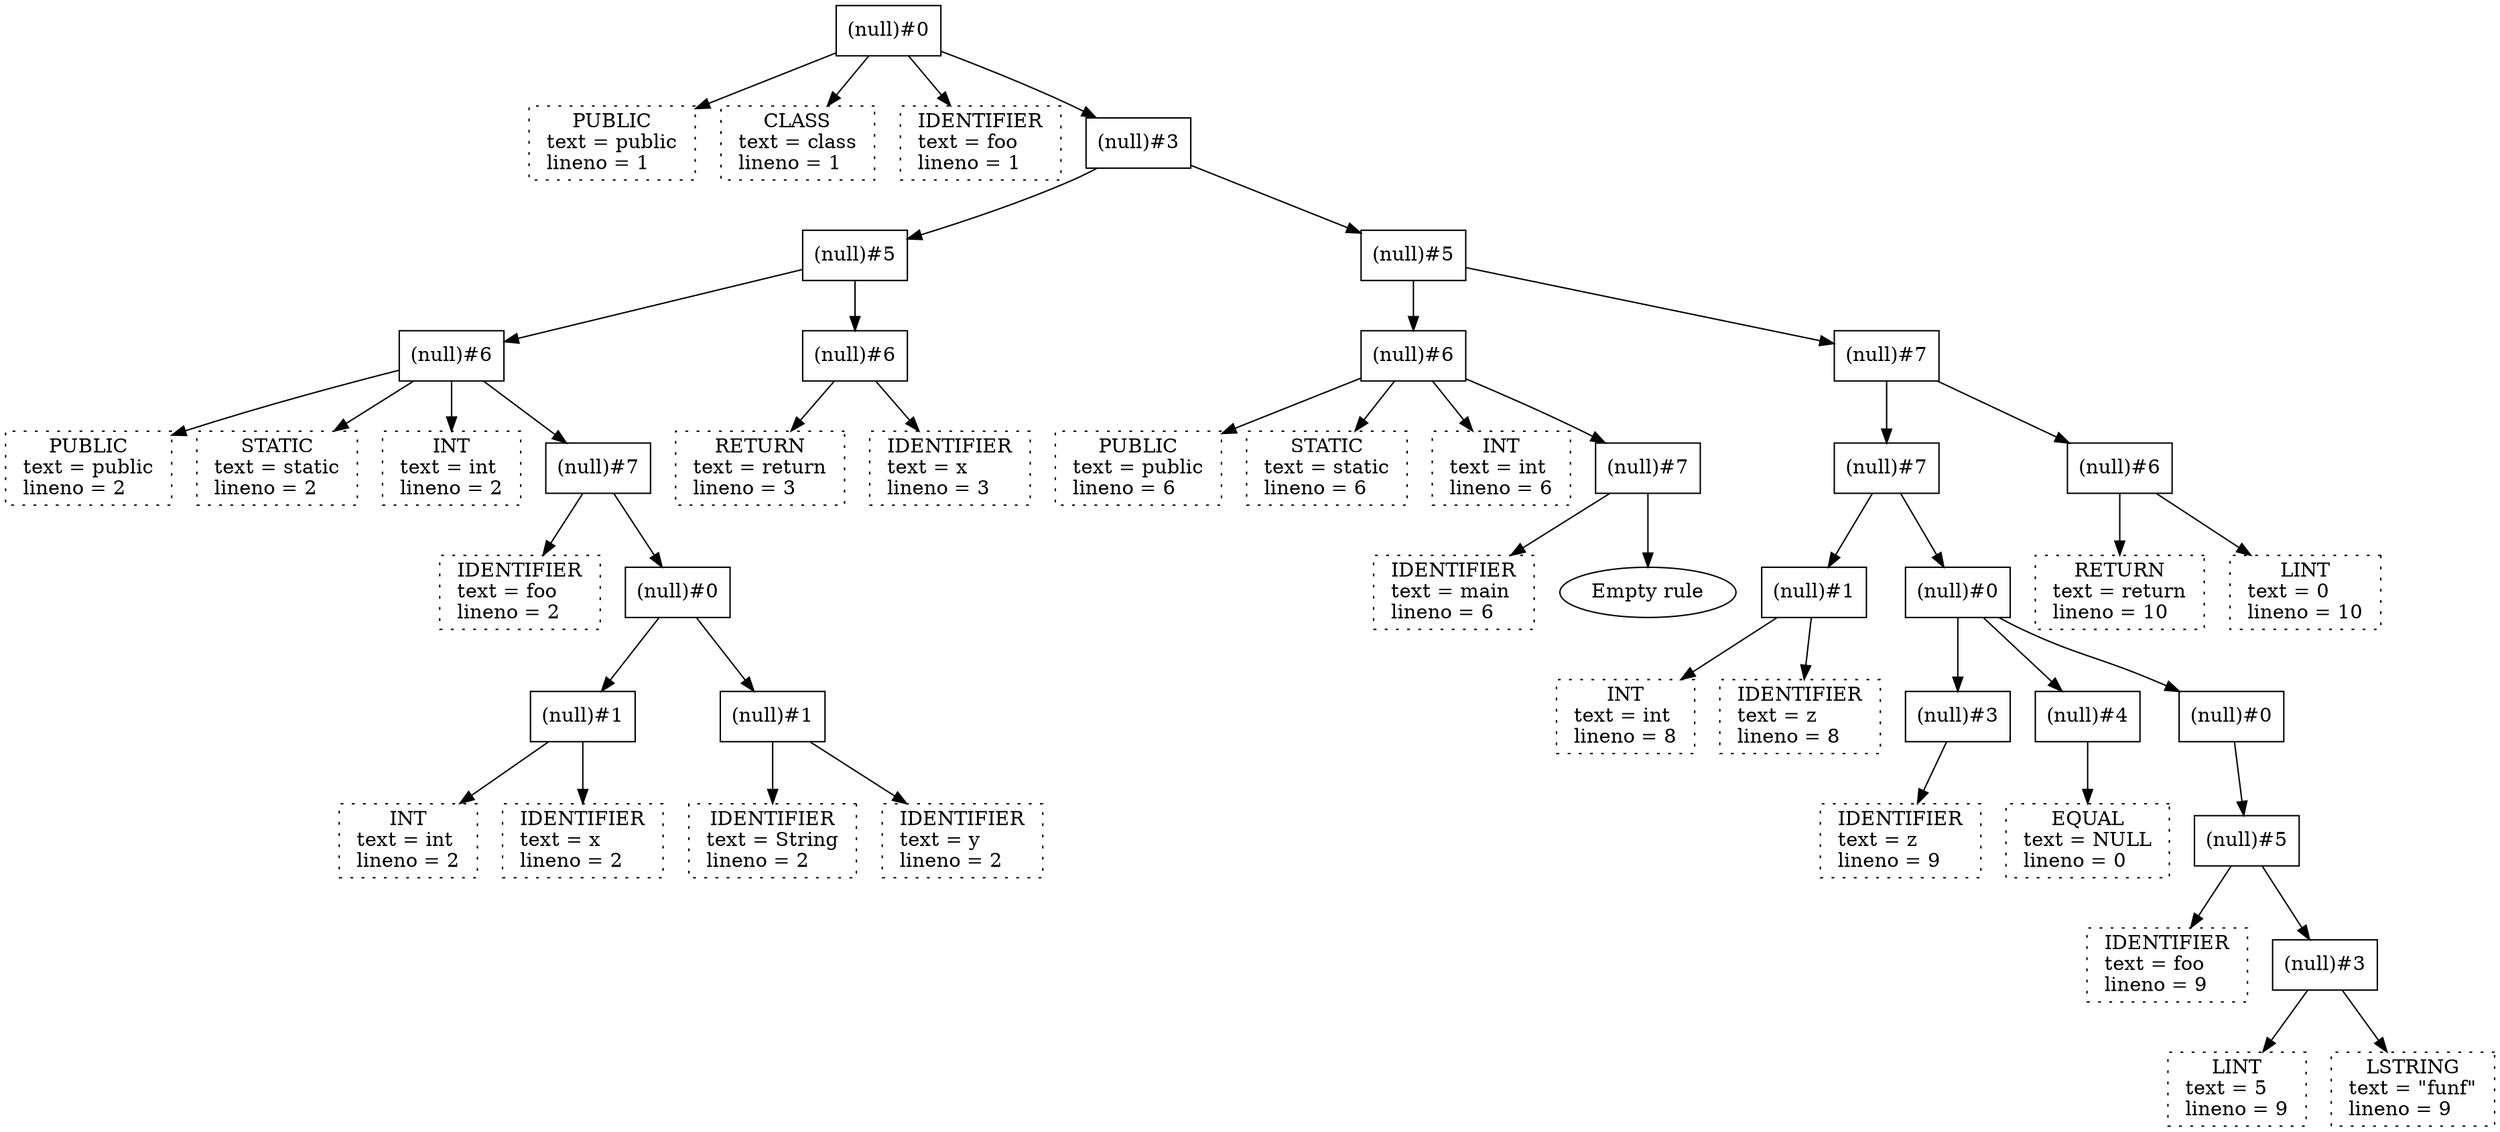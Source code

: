 digraph {
N66 [shape=box label="(null)#0"];
N66 -> N0;
N0 [shape=box style=dotted label=" PUBLIC \n text = public \l lineno = 1 \l"];
N66 -> N1;
N1 [shape=box style=dotted label=" CLASS \n text = class \l lineno = 1 \l"];
N66 -> N2;
N2 [shape=box style=dotted label=" IDENTIFIER \n text = foo \l lineno = 1 \l"];
N66 -> N64;
N64 [shape=box label="(null)#3"];
N64 -> N26;
N26 [shape=box label="(null)#5"];
N26 -> N19;
N19 [shape=box label="(null)#6"];
N19 -> N4;
N4 [shape=box style=dotted label=" PUBLIC \n text = public \l lineno = 2 \l"];
N19 -> N5;
N5 [shape=box style=dotted label=" STATIC \n text = static \l lineno = 2 \l"];
N19 -> N6;
N6 [shape=box style=dotted label=" INT \n text = int \l lineno = 2 \l"];
N19 -> N18;
N18 [shape=box label="(null)#7"];
N18 -> N7;
N7 [shape=box style=dotted label=" IDENTIFIER \n text = foo \l lineno = 2 \l"];
N18 -> N17;
N17 [shape=box label="(null)#0"];
N17 -> N12;
N12 [shape=box label="(null)#1"];
N12 -> N9;
N9 [shape=box style=dotted label=" INT \n text = int \l lineno = 2 \l"];
N12 -> N10;
N10 [shape=box style=dotted label=" IDENTIFIER \n text = x \l lineno = 2 \l"];
N17 -> N16;
N16 [shape=box label="(null)#1"];
N16 -> N13;
N13 [shape=box style=dotted label=" IDENTIFIER \n text = String \l lineno = 2 \l"];
N16 -> N14;
N14 [shape=box style=dotted label=" IDENTIFIER \n text = y \l lineno = 2 \l"];
N26 -> N24;
N24 [shape=box label="(null)#6"];
N24 -> N21;
N21 [shape=box style=dotted label=" RETURN \n text = return \l lineno = 3 \l"];
N24 -> N22;
N22 [shape=box style=dotted label=" IDENTIFIER \n text = x \l lineno = 3 \l"];
N64 -> N63;
N63 [shape=box label="(null)#5"];
N63 -> N34;
N34 [shape=box label="(null)#6"];
N34 -> N27;
N27 [shape=box style=dotted label=" PUBLIC \n text = public \l lineno = 6 \l"];
N34 -> N28;
N28 [shape=box style=dotted label=" STATIC \n text = static \l lineno = 6 \l"];
N34 -> N29;
N29 [shape=box style=dotted label=" INT \n text = int \l lineno = 6 \l"];
N34 -> N33;
N33 [shape=box label="(null)#7"];
N33 -> N30;
N30 [shape=box style=dotted label=" IDENTIFIER \n text = main \l lineno = 6 \l"];
N33 -> N3367;
N3367 [label="Empty rule"];
N63 -> N61;
N61 [shape=box label="(null)#7"];
N61 -> N56;
N56 [shape=box label="(null)#7"];
N56 -> N39;
N39 [shape=box label="(null)#1"];
N39 -> N36;
N36 [shape=box style=dotted label=" INT \n text = int \l lineno = 8 \l"];
N39 -> N37;
N37 [shape=box style=dotted label=" IDENTIFIER \n text = z \l lineno = 8 \l"];
N56 -> N55;
N55 [shape=box label="(null)#0"];
N55 -> N42;
N42 [shape=box label="(null)#3"];
N42 -> N40;
N40 [shape=box style=dotted label=" IDENTIFIER \n text = z \l lineno = 9 \l"];
N55 -> N44;
N44 [shape=box label="(null)#4"];
N44 -> N43;
N43 [shape=box style=dotted label=" EQUAL \n text = NULL \l lineno = 0 \l"];
N55 -> N54;
N54 [shape=box label="(null)#0"];
N54 -> N52;
N52 [shape=box label="(null)#5"];
N52 -> N45;
N45 [shape=box style=dotted label=" IDENTIFIER \n text = foo \l lineno = 9 \l"];
N52 -> N51;
N51 [shape=box label="(null)#3"];
N51 -> N47;
N47 [shape=box style=dotted label=" LINT \n text = 5 \l lineno = 9 \l"];
N51 -> N49;
N49 [shape=box style=dotted label=" LSTRING \n text = \"funf\" \l lineno = 9 \l"];
N61 -> N60;
N60 [shape=box label="(null)#6"];
N60 -> N57;
N57 [shape=box style=dotted label=" RETURN \n text = return \l lineno = 10 \l"];
N60 -> N58;
N58 [shape=box style=dotted label=" LINT \n text = 0 \l lineno = 10 \l"];
}
